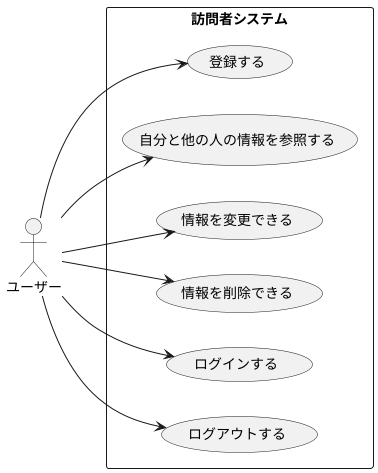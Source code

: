 @startuml
left to right direction
actor "ユーザー" as fc
rectangle 訪問者システム {
  usecase "登録する" as UC1
  usecase "自分と他の人の情報を参照する" as UC2
  usecase "情報を変更できる" as UC3
  usecase "情報を削除できる" as UC4
  usecase "ログインする" as UC5
  usecase "ログアウトする" as UC6
}
fc --> UC1
fc --> UC2
fc --> UC3
fc --> UC4
fc --> UC5
fc --> UC6
@enduml
